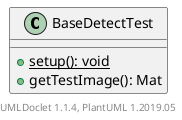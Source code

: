 @startuml

    class BaseDetectTest [[BaseDetectTest.html]] {
        {static} +setup(): void
        +getTestImage(): Mat
    }


    center footer UMLDoclet 1.1.4, PlantUML 1.2019.05
@enduml
